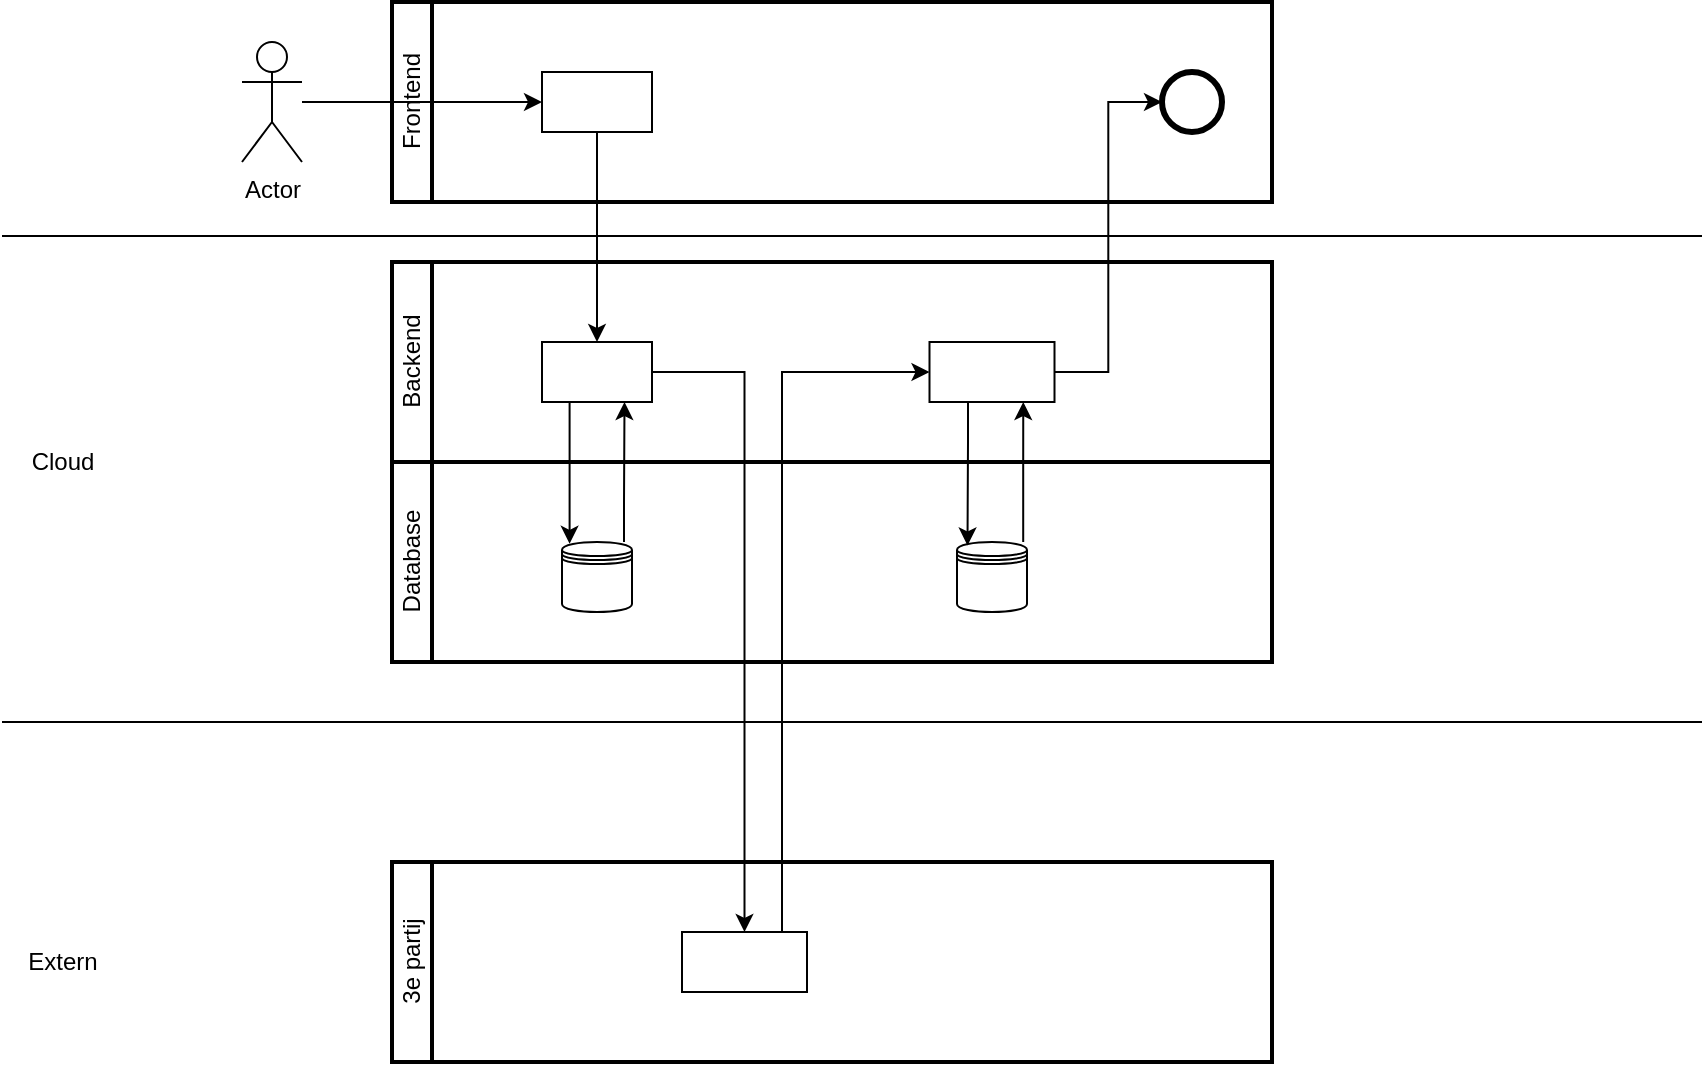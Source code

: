 <mxfile version="16.2.2" type="device"><diagram id="DcL70Ug-0v2W3ZXPwCwI" name="Het probleem"><mxGraphModel dx="941" dy="599" grid="1" gridSize="10" guides="1" tooltips="1" connect="1" arrows="1" fold="1" page="1" pageScale="1" pageWidth="850" pageHeight="1100" math="0" shadow="0"><root><mxCell id="0"/><mxCell id="1" parent="0"/><mxCell id="zUk4mvLWLaXTM6mSJeeB-1" value="Actor" style="shape=umlActor;verticalLabelPosition=bottom;verticalAlign=top;html=1;outlineConnect=0;" vertex="1" parent="1"><mxGeometry x="130" y="190" width="30" height="60" as="geometry"/></mxCell><mxCell id="zUk4mvLWLaXTM6mSJeeB-3" value="" style="swimlane;html=1;startSize=20;fontStyle=0;collapsible=0;horizontal=0;swimlaneLine=1;swimlaneFillColor=#ffffff;strokeWidth=2;" vertex="1" parent="1"><mxGeometry x="205" y="170" width="440" height="100" as="geometry"/></mxCell><mxCell id="zUk4mvLWLaXTM6mSJeeB-4" value="Frontend" style="text;html=1;align=center;verticalAlign=middle;resizable=0;points=[];autosize=1;strokeColor=none;fillColor=none;rotation=-90;" vertex="1" parent="zUk4mvLWLaXTM6mSJeeB-3"><mxGeometry x="-20" y="40" width="60" height="20" as="geometry"/></mxCell><mxCell id="zUk4mvLWLaXTM6mSJeeB-17" value="" style="rounded=0;whiteSpace=wrap;html=1;" vertex="1" parent="zUk4mvLWLaXTM6mSJeeB-3"><mxGeometry x="75" y="35" width="55" height="30" as="geometry"/></mxCell><mxCell id="zUk4mvLWLaXTM6mSJeeB-33" value="" style="points=[[0.145,0.145,0],[0.5,0,0],[0.855,0.145,0],[1,0.5,0],[0.855,0.855,0],[0.5,1,0],[0.145,0.855,0],[0,0.5,0]];shape=mxgraph.bpmn.event;html=1;verticalLabelPosition=bottom;labelBackgroundColor=#ffffff;verticalAlign=top;align=center;perimeter=ellipsePerimeter;outlineConnect=0;aspect=fixed;outline=end;symbol=terminate2;" vertex="1" parent="zUk4mvLWLaXTM6mSJeeB-3"><mxGeometry x="385" y="35" width="30" height="30" as="geometry"/></mxCell><mxCell id="zUk4mvLWLaXTM6mSJeeB-5" value="" style="swimlane;html=1;startSize=20;fontStyle=0;collapsible=0;horizontal=0;swimlaneLine=1;swimlaneFillColor=#ffffff;strokeWidth=2;" vertex="1" parent="1"><mxGeometry x="205" y="300" width="440" height="100" as="geometry"/></mxCell><mxCell id="zUk4mvLWLaXTM6mSJeeB-6" value="Backend" style="text;html=1;align=center;verticalAlign=middle;resizable=0;points=[];autosize=1;strokeColor=none;fillColor=none;rotation=-90;" vertex="1" parent="zUk4mvLWLaXTM6mSJeeB-5"><mxGeometry x="-20" y="40" width="60" height="20" as="geometry"/></mxCell><mxCell id="zUk4mvLWLaXTM6mSJeeB-20" value="" style="rounded=0;whiteSpace=wrap;html=1;" vertex="1" parent="zUk4mvLWLaXTM6mSJeeB-5"><mxGeometry x="75" y="40" width="55" height="30" as="geometry"/></mxCell><mxCell id="zUk4mvLWLaXTM6mSJeeB-27" value="" style="whiteSpace=wrap;html=1;rounded=0;" vertex="1" parent="zUk4mvLWLaXTM6mSJeeB-5"><mxGeometry x="268.75" y="40" width="62.5" height="30" as="geometry"/></mxCell><mxCell id="zUk4mvLWLaXTM6mSJeeB-7" value="" style="swimlane;html=1;startSize=20;fontStyle=0;collapsible=0;horizontal=0;swimlaneLine=1;swimlaneFillColor=#ffffff;strokeWidth=2;" vertex="1" parent="1"><mxGeometry x="205" y="400" width="440" height="100" as="geometry"/></mxCell><mxCell id="zUk4mvLWLaXTM6mSJeeB-8" value="Database" style="text;html=1;align=center;verticalAlign=middle;resizable=0;points=[];autosize=1;strokeColor=none;fillColor=none;rotation=-90;" vertex="1" parent="zUk4mvLWLaXTM6mSJeeB-7"><mxGeometry x="-25" y="40" width="70" height="20" as="geometry"/></mxCell><mxCell id="zUk4mvLWLaXTM6mSJeeB-22" value="" style="shape=datastore;whiteSpace=wrap;html=1;" vertex="1" parent="zUk4mvLWLaXTM6mSJeeB-7"><mxGeometry x="85" y="40" width="35" height="35" as="geometry"/></mxCell><mxCell id="zUk4mvLWLaXTM6mSJeeB-29" value="" style="shape=datastore;whiteSpace=wrap;html=1;" vertex="1" parent="zUk4mvLWLaXTM6mSJeeB-7"><mxGeometry x="282.5" y="40" width="35" height="35" as="geometry"/></mxCell><mxCell id="zUk4mvLWLaXTM6mSJeeB-10" value="" style="swimlane;html=1;startSize=20;fontStyle=0;collapsible=0;horizontal=0;swimlaneLine=1;swimlaneFillColor=#ffffff;strokeWidth=2;" vertex="1" parent="1"><mxGeometry x="205" y="600" width="440" height="100" as="geometry"/></mxCell><mxCell id="zUk4mvLWLaXTM6mSJeeB-11" value="3e partij" style="text;html=1;align=center;verticalAlign=middle;resizable=0;points=[];autosize=1;strokeColor=none;fillColor=none;rotation=-90;" vertex="1" parent="zUk4mvLWLaXTM6mSJeeB-10"><mxGeometry x="-20" y="40" width="60" height="20" as="geometry"/></mxCell><mxCell id="zUk4mvLWLaXTM6mSJeeB-25" value="" style="whiteSpace=wrap;html=1;rounded=0;" vertex="1" parent="zUk4mvLWLaXTM6mSJeeB-10"><mxGeometry x="145" y="35" width="62.5" height="30" as="geometry"/></mxCell><mxCell id="zUk4mvLWLaXTM6mSJeeB-12" value="" style="endArrow=none;html=1;rounded=0;" edge="1" parent="1"><mxGeometry width="50" height="50" relative="1" as="geometry"><mxPoint x="10" y="287" as="sourcePoint"/><mxPoint x="860" y="287" as="targetPoint"/></mxGeometry></mxCell><mxCell id="zUk4mvLWLaXTM6mSJeeB-13" value="" style="endArrow=none;html=1;rounded=0;" edge="1" parent="1"><mxGeometry width="50" height="50" relative="1" as="geometry"><mxPoint x="10.0" y="530.0" as="sourcePoint"/><mxPoint x="860" y="530.0" as="targetPoint"/></mxGeometry></mxCell><mxCell id="zUk4mvLWLaXTM6mSJeeB-15" value="Cloud" style="text;html=1;align=center;verticalAlign=middle;resizable=0;points=[];autosize=1;strokeColor=none;fillColor=none;" vertex="1" parent="1"><mxGeometry x="15" y="390" width="50" height="20" as="geometry"/></mxCell><mxCell id="zUk4mvLWLaXTM6mSJeeB-16" value="Extern" style="text;html=1;align=center;verticalAlign=middle;resizable=0;points=[];autosize=1;strokeColor=none;fillColor=none;" vertex="1" parent="1"><mxGeometry x="15" y="640" width="50" height="20" as="geometry"/></mxCell><mxCell id="zUk4mvLWLaXTM6mSJeeB-18" style="edgeStyle=orthogonalEdgeStyle;rounded=0;orthogonalLoop=1;jettySize=auto;html=1;" edge="1" parent="1" source="zUk4mvLWLaXTM6mSJeeB-1" target="zUk4mvLWLaXTM6mSJeeB-17"><mxGeometry relative="1" as="geometry"/></mxCell><mxCell id="zUk4mvLWLaXTM6mSJeeB-21" value="" style="edgeStyle=orthogonalEdgeStyle;rounded=0;orthogonalLoop=1;jettySize=auto;html=1;" edge="1" parent="1" source="zUk4mvLWLaXTM6mSJeeB-17" target="zUk4mvLWLaXTM6mSJeeB-20"><mxGeometry relative="1" as="geometry"/></mxCell><mxCell id="zUk4mvLWLaXTM6mSJeeB-23" style="edgeStyle=orthogonalEdgeStyle;rounded=0;orthogonalLoop=1;jettySize=auto;html=1;entryX=0.109;entryY=0.026;entryDx=0;entryDy=0;entryPerimeter=0;" edge="1" parent="1" source="zUk4mvLWLaXTM6mSJeeB-20" target="zUk4mvLWLaXTM6mSJeeB-22"><mxGeometry relative="1" as="geometry"><Array as="points"><mxPoint x="294" y="441"/></Array></mxGeometry></mxCell><mxCell id="zUk4mvLWLaXTM6mSJeeB-24" style="edgeStyle=orthogonalEdgeStyle;rounded=0;orthogonalLoop=1;jettySize=auto;html=1;entryX=0.75;entryY=1;entryDx=0;entryDy=0;" edge="1" parent="1" source="zUk4mvLWLaXTM6mSJeeB-22" target="zUk4mvLWLaXTM6mSJeeB-20"><mxGeometry relative="1" as="geometry"><Array as="points"><mxPoint x="321" y="420"/><mxPoint x="321" y="420"/></Array></mxGeometry></mxCell><mxCell id="zUk4mvLWLaXTM6mSJeeB-26" value="" style="edgeStyle=orthogonalEdgeStyle;rounded=0;orthogonalLoop=1;jettySize=auto;html=1;" edge="1" parent="1" source="zUk4mvLWLaXTM6mSJeeB-20" target="zUk4mvLWLaXTM6mSJeeB-25"><mxGeometry relative="1" as="geometry"/></mxCell><mxCell id="zUk4mvLWLaXTM6mSJeeB-28" value="" style="edgeStyle=orthogonalEdgeStyle;rounded=0;orthogonalLoop=1;jettySize=auto;html=1;" edge="1" parent="1" source="zUk4mvLWLaXTM6mSJeeB-25" target="zUk4mvLWLaXTM6mSJeeB-27"><mxGeometry relative="1" as="geometry"><Array as="points"><mxPoint x="400" y="355"/></Array></mxGeometry></mxCell><mxCell id="zUk4mvLWLaXTM6mSJeeB-31" style="edgeStyle=orthogonalEdgeStyle;rounded=0;orthogonalLoop=1;jettySize=auto;html=1;entryX=0.15;entryY=0.05;entryDx=0;entryDy=0;entryPerimeter=0;" edge="1" parent="1" source="zUk4mvLWLaXTM6mSJeeB-27" target="zUk4mvLWLaXTM6mSJeeB-29"><mxGeometry relative="1" as="geometry"><Array as="points"><mxPoint x="493" y="390"/><mxPoint x="493" y="390"/></Array></mxGeometry></mxCell><mxCell id="zUk4mvLWLaXTM6mSJeeB-32" style="edgeStyle=orthogonalEdgeStyle;rounded=0;orthogonalLoop=1;jettySize=auto;html=1;entryX=0.75;entryY=1;entryDx=0;entryDy=0;" edge="1" parent="1" source="zUk4mvLWLaXTM6mSJeeB-29" target="zUk4mvLWLaXTM6mSJeeB-27"><mxGeometry relative="1" as="geometry"><Array as="points"><mxPoint x="520" y="405"/></Array></mxGeometry></mxCell><mxCell id="zUk4mvLWLaXTM6mSJeeB-34" style="edgeStyle=orthogonalEdgeStyle;rounded=0;orthogonalLoop=1;jettySize=auto;html=1;entryX=0;entryY=0.5;entryDx=0;entryDy=0;entryPerimeter=0;" edge="1" parent="1" source="zUk4mvLWLaXTM6mSJeeB-27" target="zUk4mvLWLaXTM6mSJeeB-33"><mxGeometry relative="1" as="geometry"/></mxCell></root></mxGraphModel></diagram></mxfile>